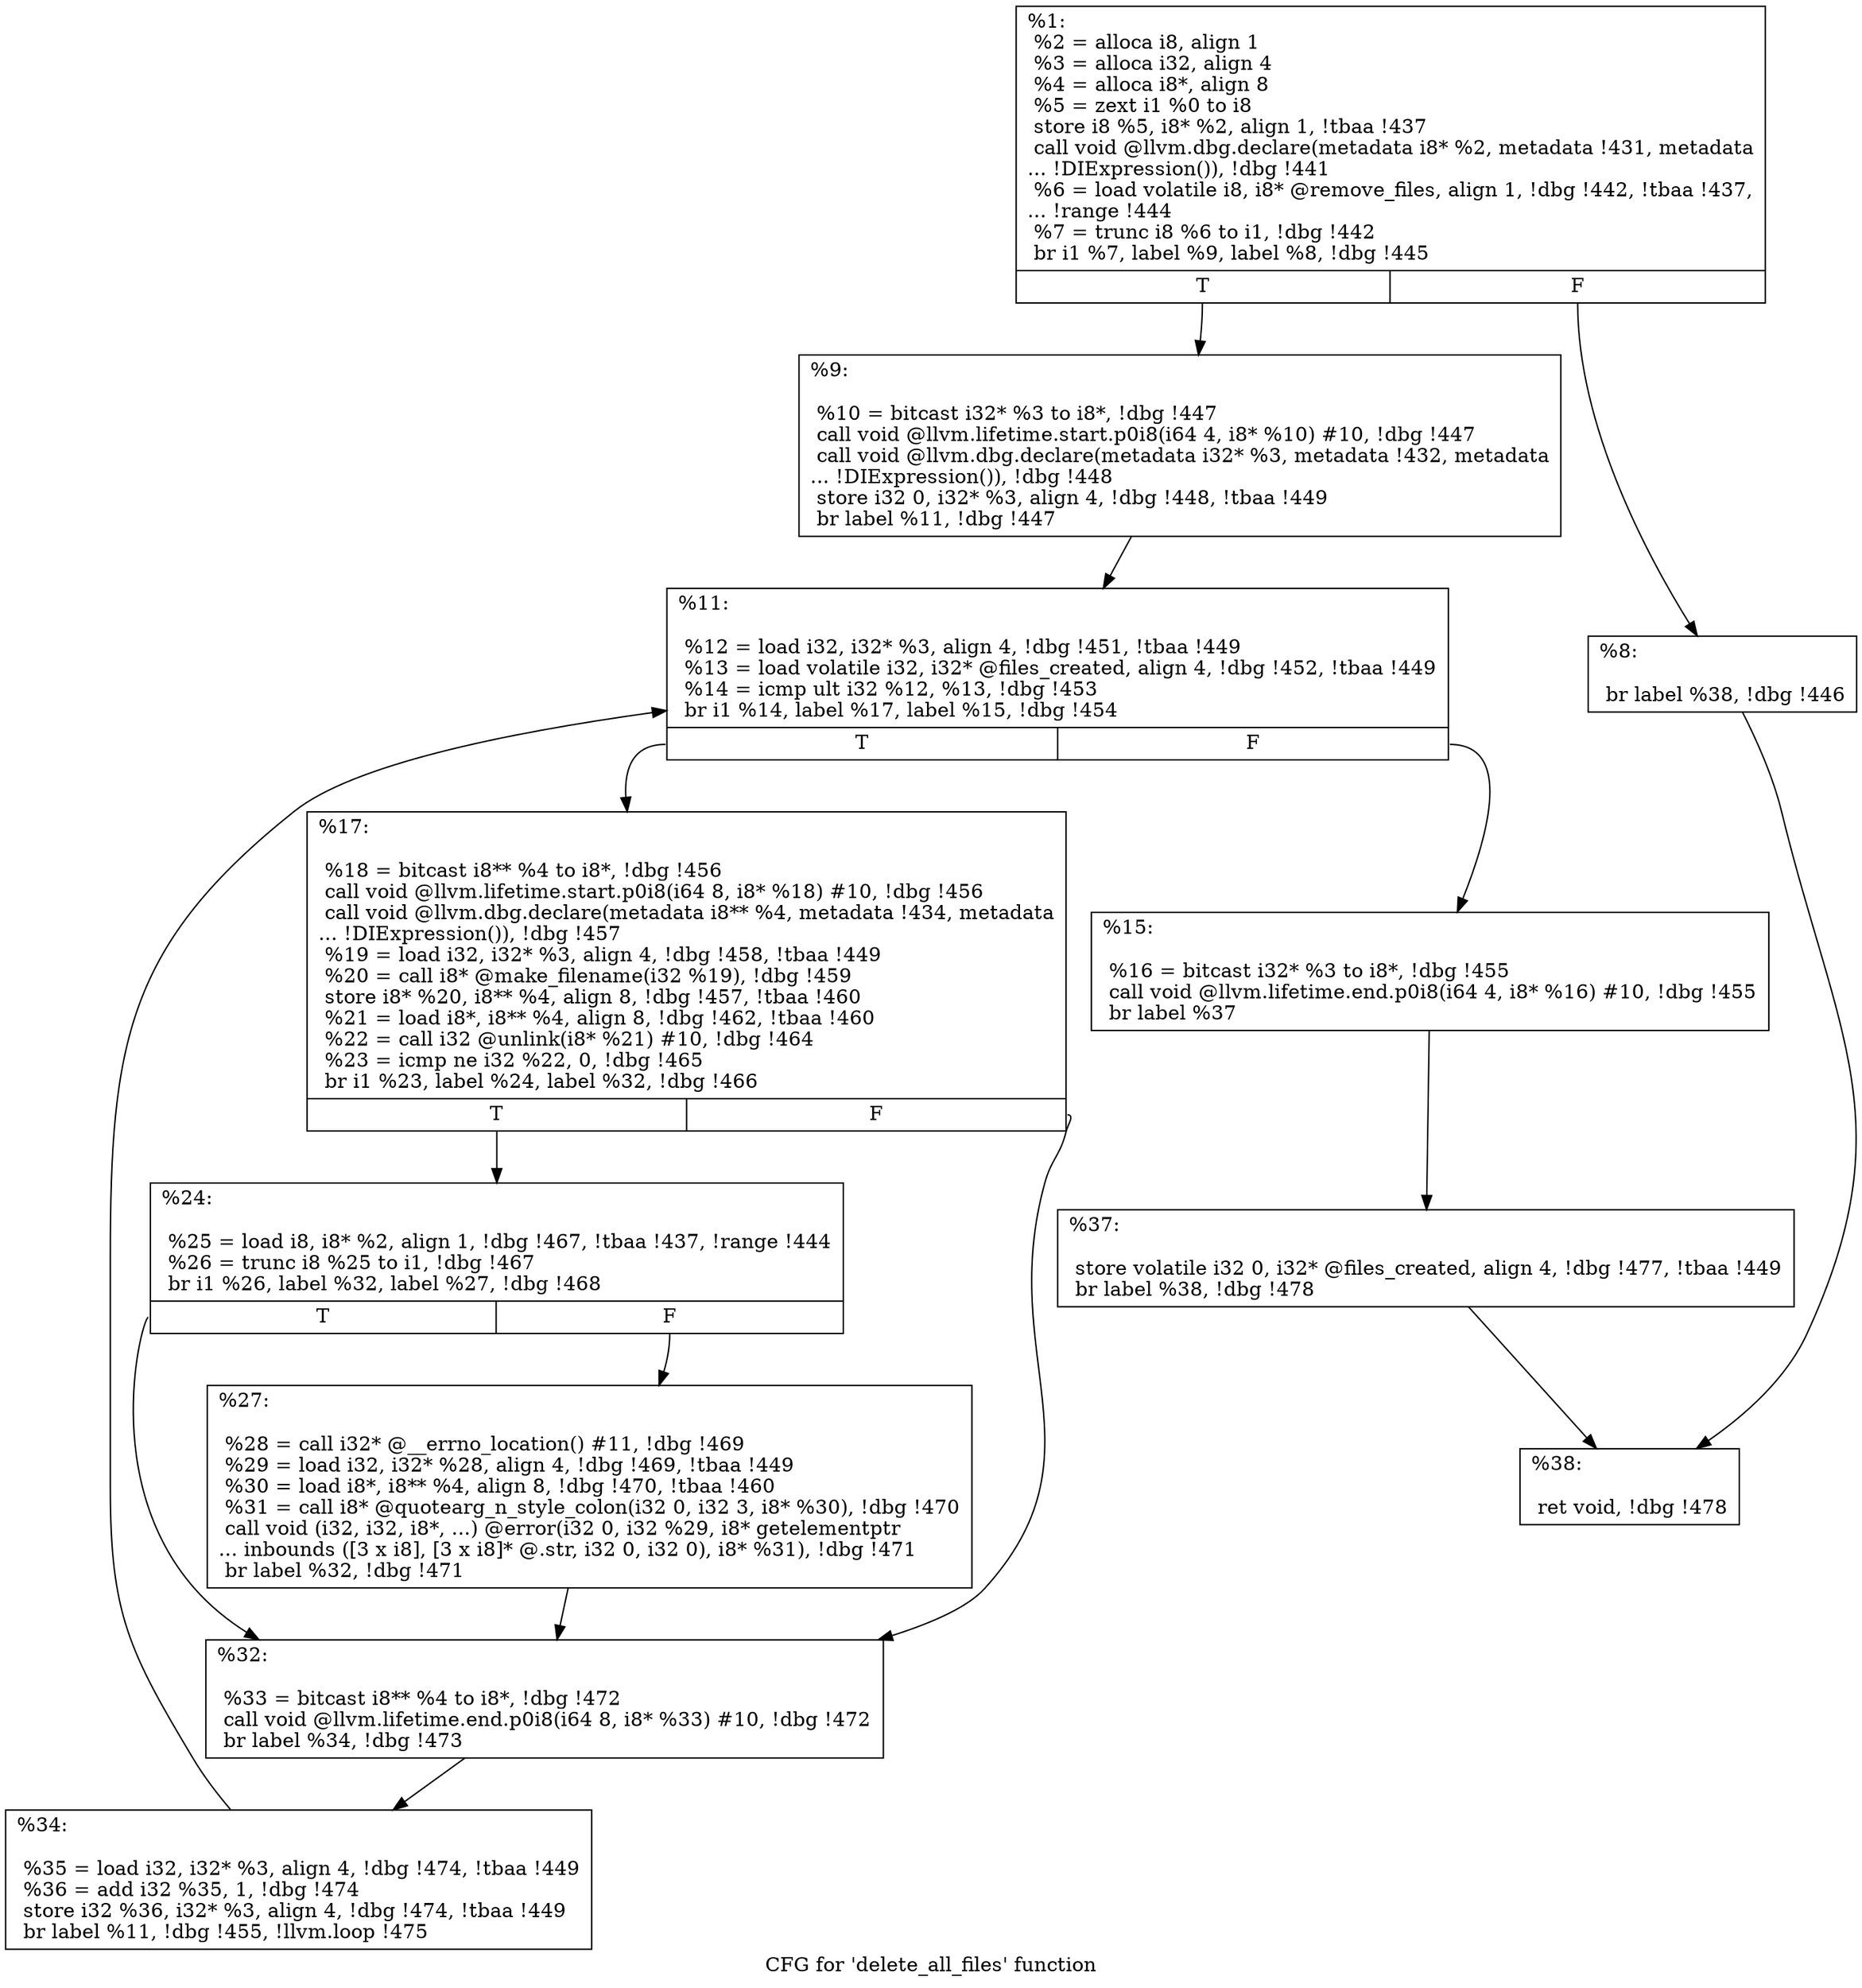 digraph "CFG for 'delete_all_files' function" {
	label="CFG for 'delete_all_files' function";

	Node0x2398b10 [shape=record,label="{%1:\l  %2 = alloca i8, align 1\l  %3 = alloca i32, align 4\l  %4 = alloca i8*, align 8\l  %5 = zext i1 %0 to i8\l  store i8 %5, i8* %2, align 1, !tbaa !437\l  call void @llvm.dbg.declare(metadata i8* %2, metadata !431, metadata\l... !DIExpression()), !dbg !441\l  %6 = load volatile i8, i8* @remove_files, align 1, !dbg !442, !tbaa !437,\l... !range !444\l  %7 = trunc i8 %6 to i1, !dbg !442\l  br i1 %7, label %9, label %8, !dbg !445\l|{<s0>T|<s1>F}}"];
	Node0x2398b10:s0 -> Node0x239ccd0;
	Node0x2398b10:s1 -> Node0x239cc80;
	Node0x239cc80 [shape=record,label="{%8:\l\l  br label %38, !dbg !446\l}"];
	Node0x239cc80 -> Node0x239cfa0;
	Node0x239ccd0 [shape=record,label="{%9:\l\l  %10 = bitcast i32* %3 to i8*, !dbg !447\l  call void @llvm.lifetime.start.p0i8(i64 4, i8* %10) #10, !dbg !447\l  call void @llvm.dbg.declare(metadata i32* %3, metadata !432, metadata\l... !DIExpression()), !dbg !448\l  store i32 0, i32* %3, align 4, !dbg !448, !tbaa !449\l  br label %11, !dbg !447\l}"];
	Node0x239ccd0 -> Node0x239cd20;
	Node0x239cd20 [shape=record,label="{%11:\l\l  %12 = load i32, i32* %3, align 4, !dbg !451, !tbaa !449\l  %13 = load volatile i32, i32* @files_created, align 4, !dbg !452, !tbaa !449\l  %14 = icmp ult i32 %12, %13, !dbg !453\l  br i1 %14, label %17, label %15, !dbg !454\l|{<s0>T|<s1>F}}"];
	Node0x239cd20:s0 -> Node0x239cdc0;
	Node0x239cd20:s1 -> Node0x239cd70;
	Node0x239cd70 [shape=record,label="{%15:\l\l  %16 = bitcast i32* %3 to i8*, !dbg !455\l  call void @llvm.lifetime.end.p0i8(i64 4, i8* %16) #10, !dbg !455\l  br label %37\l}"];
	Node0x239cd70 -> Node0x239cf50;
	Node0x239cdc0 [shape=record,label="{%17:\l\l  %18 = bitcast i8** %4 to i8*, !dbg !456\l  call void @llvm.lifetime.start.p0i8(i64 8, i8* %18) #10, !dbg !456\l  call void @llvm.dbg.declare(metadata i8** %4, metadata !434, metadata\l... !DIExpression()), !dbg !457\l  %19 = load i32, i32* %3, align 4, !dbg !458, !tbaa !449\l  %20 = call i8* @make_filename(i32 %19), !dbg !459\l  store i8* %20, i8** %4, align 8, !dbg !457, !tbaa !460\l  %21 = load i8*, i8** %4, align 8, !dbg !462, !tbaa !460\l  %22 = call i32 @unlink(i8* %21) #10, !dbg !464\l  %23 = icmp ne i32 %22, 0, !dbg !465\l  br i1 %23, label %24, label %32, !dbg !466\l|{<s0>T|<s1>F}}"];
	Node0x239cdc0:s0 -> Node0x239ce10;
	Node0x239cdc0:s1 -> Node0x239ceb0;
	Node0x239ce10 [shape=record,label="{%24:\l\l  %25 = load i8, i8* %2, align 1, !dbg !467, !tbaa !437, !range !444\l  %26 = trunc i8 %25 to i1, !dbg !467\l  br i1 %26, label %32, label %27, !dbg !468\l|{<s0>T|<s1>F}}"];
	Node0x239ce10:s0 -> Node0x239ceb0;
	Node0x239ce10:s1 -> Node0x239ce60;
	Node0x239ce60 [shape=record,label="{%27:\l\l  %28 = call i32* @__errno_location() #11, !dbg !469\l  %29 = load i32, i32* %28, align 4, !dbg !469, !tbaa !449\l  %30 = load i8*, i8** %4, align 8, !dbg !470, !tbaa !460\l  %31 = call i8* @quotearg_n_style_colon(i32 0, i32 3, i8* %30), !dbg !470\l  call void (i32, i32, i8*, ...) @error(i32 0, i32 %29, i8* getelementptr\l... inbounds ([3 x i8], [3 x i8]* @.str, i32 0, i32 0), i8* %31), !dbg !471\l  br label %32, !dbg !471\l}"];
	Node0x239ce60 -> Node0x239ceb0;
	Node0x239ceb0 [shape=record,label="{%32:\l\l  %33 = bitcast i8** %4 to i8*, !dbg !472\l  call void @llvm.lifetime.end.p0i8(i64 8, i8* %33) #10, !dbg !472\l  br label %34, !dbg !473\l}"];
	Node0x239ceb0 -> Node0x239cf00;
	Node0x239cf00 [shape=record,label="{%34:\l\l  %35 = load i32, i32* %3, align 4, !dbg !474, !tbaa !449\l  %36 = add i32 %35, 1, !dbg !474\l  store i32 %36, i32* %3, align 4, !dbg !474, !tbaa !449\l  br label %11, !dbg !455, !llvm.loop !475\l}"];
	Node0x239cf00 -> Node0x239cd20;
	Node0x239cf50 [shape=record,label="{%37:\l\l  store volatile i32 0, i32* @files_created, align 4, !dbg !477, !tbaa !449\l  br label %38, !dbg !478\l}"];
	Node0x239cf50 -> Node0x239cfa0;
	Node0x239cfa0 [shape=record,label="{%38:\l\l  ret void, !dbg !478\l}"];
}
